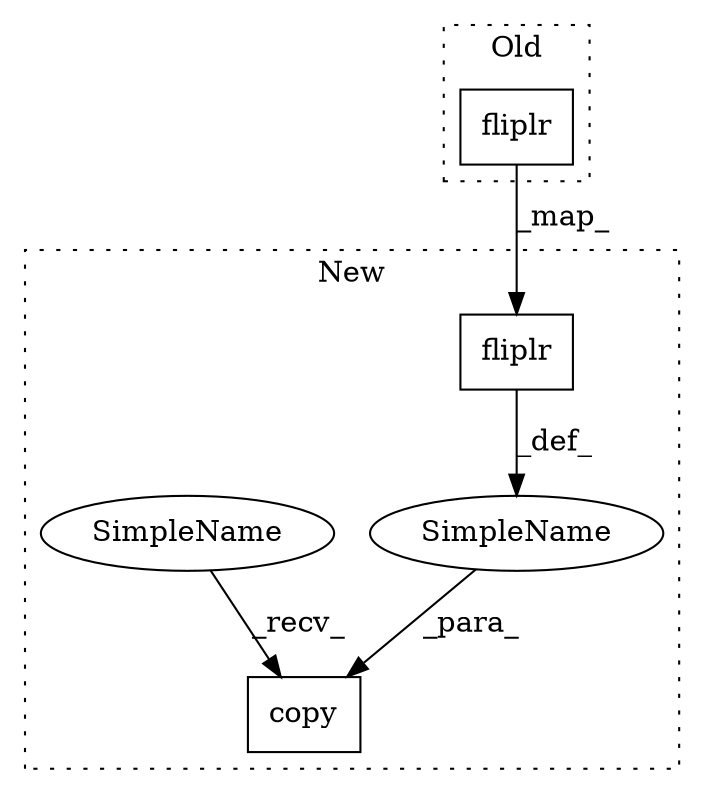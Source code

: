 digraph G {
subgraph cluster0 {
1 [label="fliplr" a="32" s="4339,4355" l="7,1" shape="box"];
label = "Old";
style="dotted";
}
subgraph cluster1 {
2 [label="fliplr" a="32" s="4350,4366" l="7,1" shape="box"];
3 [label="copy" a="32" s="4339,4367" l="5,1" shape="box"];
4 [label="SimpleName" a="42" s="" l="" shape="ellipse"];
5 [label="SimpleName" a="42" s="4333" l="5" shape="ellipse"];
label = "New";
style="dotted";
}
1 -> 2 [label="_map_"];
2 -> 4 [label="_def_"];
4 -> 3 [label="_para_"];
5 -> 3 [label="_recv_"];
}